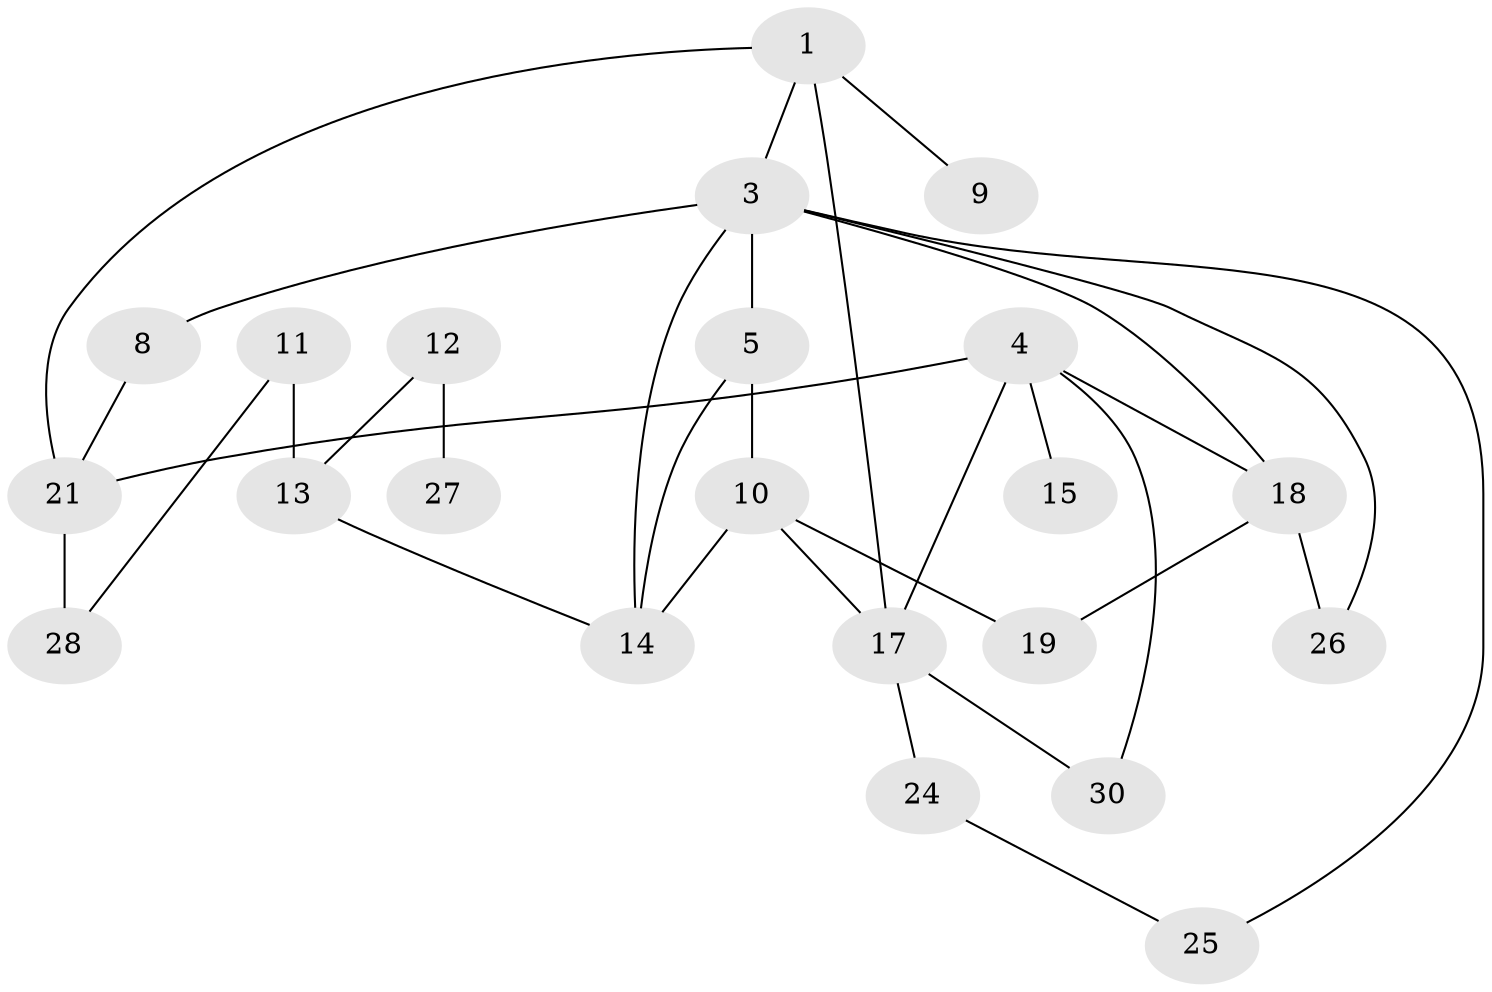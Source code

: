 // original degree distribution, {1: 0.18309859154929578, 0: 0.11267605633802817, 2: 0.352112676056338, 3: 0.19718309859154928, 4: 0.08450704225352113, 5: 0.07042253521126761}
// Generated by graph-tools (version 1.1) at 2025/48/03/04/25 22:48:08]
// undirected, 22 vertices, 32 edges
graph export_dot {
  node [color=gray90,style=filled];
  1;
  3;
  4;
  5;
  8;
  9;
  10;
  11;
  12;
  13;
  14;
  15;
  17;
  18;
  19;
  21;
  24;
  25;
  26;
  27;
  28;
  30;
  1 -- 3 [weight=1.0];
  1 -- 9 [weight=1.0];
  1 -- 17 [weight=1.0];
  1 -- 21 [weight=1.0];
  3 -- 5 [weight=1.0];
  3 -- 8 [weight=1.0];
  3 -- 14 [weight=1.0];
  3 -- 18 [weight=1.0];
  3 -- 25 [weight=1.0];
  3 -- 26 [weight=1.0];
  4 -- 15 [weight=1.0];
  4 -- 17 [weight=1.0];
  4 -- 18 [weight=1.0];
  4 -- 21 [weight=2.0];
  4 -- 30 [weight=1.0];
  5 -- 10 [weight=1.0];
  5 -- 14 [weight=1.0];
  8 -- 21 [weight=1.0];
  10 -- 14 [weight=2.0];
  10 -- 17 [weight=1.0];
  10 -- 19 [weight=2.0];
  11 -- 13 [weight=1.0];
  11 -- 28 [weight=1.0];
  12 -- 13 [weight=1.0];
  12 -- 27 [weight=1.0];
  13 -- 14 [weight=1.0];
  17 -- 24 [weight=1.0];
  17 -- 30 [weight=1.0];
  18 -- 19 [weight=1.0];
  18 -- 26 [weight=1.0];
  21 -- 28 [weight=2.0];
  24 -- 25 [weight=1.0];
}
